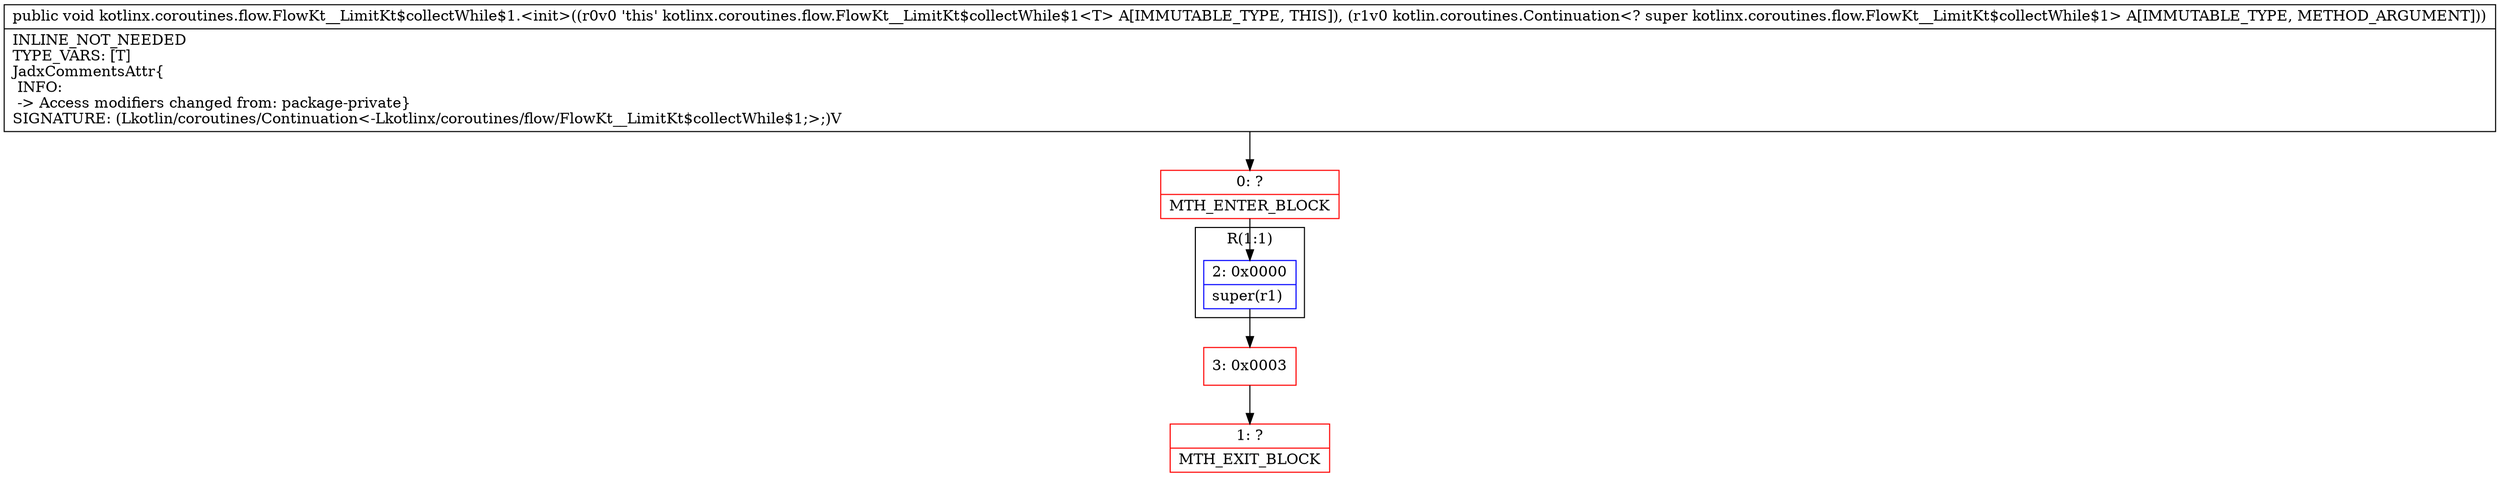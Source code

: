 digraph "CFG forkotlinx.coroutines.flow.FlowKt__LimitKt$collectWhile$1.\<init\>(Lkotlin\/coroutines\/Continuation;)V" {
subgraph cluster_Region_963359587 {
label = "R(1:1)";
node [shape=record,color=blue];
Node_2 [shape=record,label="{2\:\ 0x0000|super(r1)\l}"];
}
Node_0 [shape=record,color=red,label="{0\:\ ?|MTH_ENTER_BLOCK\l}"];
Node_3 [shape=record,color=red,label="{3\:\ 0x0003}"];
Node_1 [shape=record,color=red,label="{1\:\ ?|MTH_EXIT_BLOCK\l}"];
MethodNode[shape=record,label="{public void kotlinx.coroutines.flow.FlowKt__LimitKt$collectWhile$1.\<init\>((r0v0 'this' kotlinx.coroutines.flow.FlowKt__LimitKt$collectWhile$1\<T\> A[IMMUTABLE_TYPE, THIS]), (r1v0 kotlin.coroutines.Continuation\<? super kotlinx.coroutines.flow.FlowKt__LimitKt$collectWhile$1\> A[IMMUTABLE_TYPE, METHOD_ARGUMENT]))  | INLINE_NOT_NEEDED\lTYPE_VARS: [T]\lJadxCommentsAttr\{\l INFO: \l \-\> Access modifiers changed from: package\-private\}\lSIGNATURE: (Lkotlin\/coroutines\/Continuation\<\-Lkotlinx\/coroutines\/flow\/FlowKt__LimitKt$collectWhile$1;\>;)V\l}"];
MethodNode -> Node_0;Node_2 -> Node_3;
Node_0 -> Node_2;
Node_3 -> Node_1;
}

